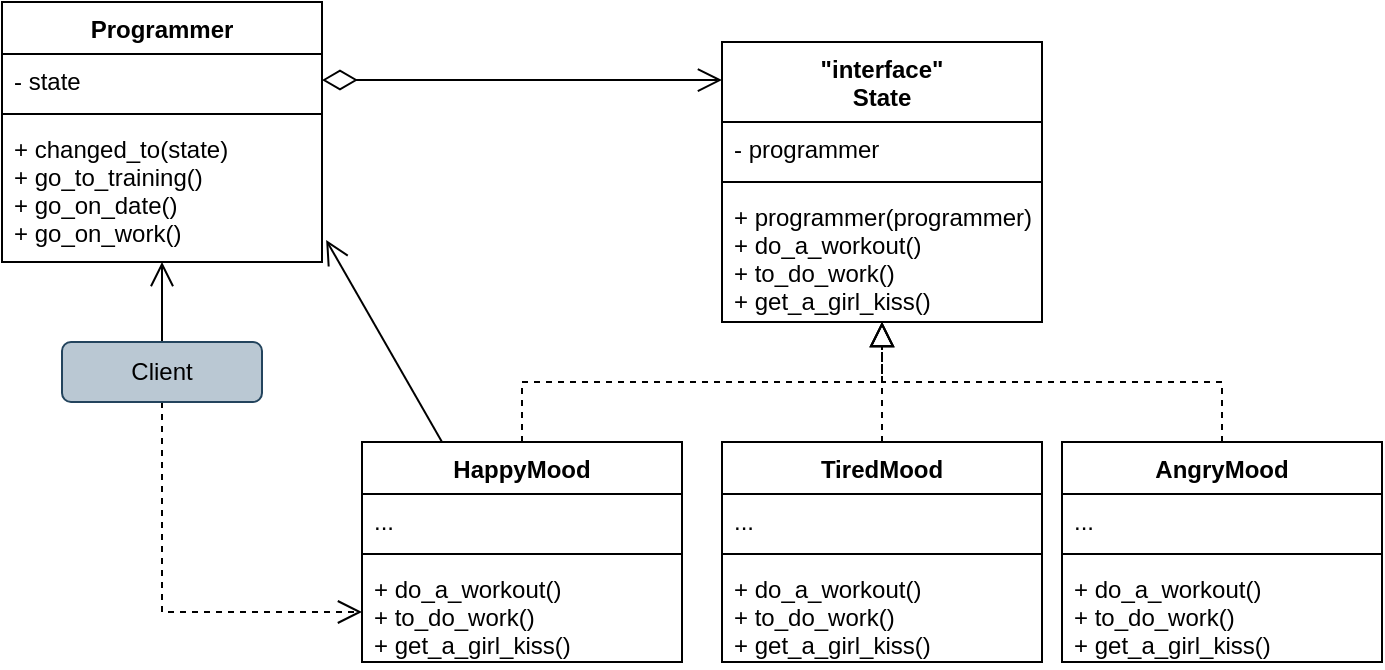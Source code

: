 <mxfile version="17.2.1" type="device"><diagram id="C5RBs43oDa-KdzZeNtuy" name="Page-1"><mxGraphModel dx="1102" dy="865" grid="1" gridSize="10" guides="1" tooltips="1" connect="1" arrows="1" fold="1" page="1" pageScale="1" pageWidth="827" pageHeight="1169" math="0" shadow="0"><root><mxCell id="WIyWlLk6GJQsqaUBKTNV-0"/><mxCell id="WIyWlLk6GJQsqaUBKTNV-1" parent="WIyWlLk6GJQsqaUBKTNV-0"/><mxCell id="vCUfyOCjFCfwTUQ_XKrk-0" value="Programmer" style="swimlane;fontStyle=1;align=center;verticalAlign=top;childLayout=stackLayout;horizontal=1;startSize=26;horizontalStack=0;resizeParent=1;resizeParentMax=0;resizeLast=0;collapsible=1;marginBottom=0;" vertex="1" parent="WIyWlLk6GJQsqaUBKTNV-1"><mxGeometry x="120" y="140" width="160" height="130" as="geometry"/></mxCell><mxCell id="vCUfyOCjFCfwTUQ_XKrk-1" value="- state" style="text;strokeColor=none;fillColor=none;align=left;verticalAlign=top;spacingLeft=4;spacingRight=4;overflow=hidden;rotatable=0;points=[[0,0.5],[1,0.5]];portConstraint=eastwest;" vertex="1" parent="vCUfyOCjFCfwTUQ_XKrk-0"><mxGeometry y="26" width="160" height="26" as="geometry"/></mxCell><mxCell id="vCUfyOCjFCfwTUQ_XKrk-2" value="" style="line;strokeWidth=1;fillColor=none;align=left;verticalAlign=middle;spacingTop=-1;spacingLeft=3;spacingRight=3;rotatable=0;labelPosition=right;points=[];portConstraint=eastwest;" vertex="1" parent="vCUfyOCjFCfwTUQ_XKrk-0"><mxGeometry y="52" width="160" height="8" as="geometry"/></mxCell><mxCell id="vCUfyOCjFCfwTUQ_XKrk-3" value="+ changed_to(state)&#10;+ go_to_training()&#10;+ go_on_date()&#10;+ go_on_work()" style="text;strokeColor=none;fillColor=none;align=left;verticalAlign=top;spacingLeft=4;spacingRight=4;overflow=hidden;rotatable=0;points=[[0,0.5],[1,0.5]];portConstraint=eastwest;" vertex="1" parent="vCUfyOCjFCfwTUQ_XKrk-0"><mxGeometry y="60" width="160" height="70" as="geometry"/></mxCell><mxCell id="vCUfyOCjFCfwTUQ_XKrk-8" value="&quot;interface&quot;&#10;State" style="swimlane;fontStyle=1;align=center;verticalAlign=top;childLayout=stackLayout;horizontal=1;startSize=40;horizontalStack=0;resizeParent=1;resizeParentMax=0;resizeLast=0;collapsible=1;marginBottom=0;" vertex="1" parent="WIyWlLk6GJQsqaUBKTNV-1"><mxGeometry x="480" y="160" width="160" height="140" as="geometry"/></mxCell><mxCell id="vCUfyOCjFCfwTUQ_XKrk-9" value="- programmer" style="text;strokeColor=none;fillColor=none;align=left;verticalAlign=top;spacingLeft=4;spacingRight=4;overflow=hidden;rotatable=0;points=[[0,0.5],[1,0.5]];portConstraint=eastwest;" vertex="1" parent="vCUfyOCjFCfwTUQ_XKrk-8"><mxGeometry y="40" width="160" height="26" as="geometry"/></mxCell><mxCell id="vCUfyOCjFCfwTUQ_XKrk-10" value="" style="line;strokeWidth=1;fillColor=none;align=left;verticalAlign=middle;spacingTop=-1;spacingLeft=3;spacingRight=3;rotatable=0;labelPosition=right;points=[];portConstraint=eastwest;" vertex="1" parent="vCUfyOCjFCfwTUQ_XKrk-8"><mxGeometry y="66" width="160" height="8" as="geometry"/></mxCell><mxCell id="vCUfyOCjFCfwTUQ_XKrk-11" value="+ programmer(programmer)&#10;+ do_a_workout()&#10;+ to_do_work()&#10;+ get_a_girl_kiss()" style="text;strokeColor=none;fillColor=none;align=left;verticalAlign=top;spacingLeft=4;spacingRight=4;overflow=hidden;rotatable=0;points=[[0,0.5],[1,0.5]];portConstraint=eastwest;" vertex="1" parent="vCUfyOCjFCfwTUQ_XKrk-8"><mxGeometry y="74" width="160" height="66" as="geometry"/></mxCell><mxCell id="vCUfyOCjFCfwTUQ_XKrk-26" style="edgeStyle=orthogonalEdgeStyle;rounded=0;orthogonalLoop=1;jettySize=auto;html=1;exitX=0.5;exitY=0;exitDx=0;exitDy=0;startArrow=none;startFill=0;endArrow=block;endFill=0;startSize=15;endSize=10;dashed=1;" edge="1" parent="WIyWlLk6GJQsqaUBKTNV-1" source="vCUfyOCjFCfwTUQ_XKrk-12" target="vCUfyOCjFCfwTUQ_XKrk-8"><mxGeometry relative="1" as="geometry"/></mxCell><mxCell id="vCUfyOCjFCfwTUQ_XKrk-12" value="HappyMood" style="swimlane;fontStyle=1;align=center;verticalAlign=top;childLayout=stackLayout;horizontal=1;startSize=26;horizontalStack=0;resizeParent=1;resizeParentMax=0;resizeLast=0;collapsible=1;marginBottom=0;" vertex="1" parent="WIyWlLk6GJQsqaUBKTNV-1"><mxGeometry x="300" y="360" width="160" height="110" as="geometry"/></mxCell><mxCell id="vCUfyOCjFCfwTUQ_XKrk-13" value="..." style="text;strokeColor=none;fillColor=none;align=left;verticalAlign=top;spacingLeft=4;spacingRight=4;overflow=hidden;rotatable=0;points=[[0,0.5],[1,0.5]];portConstraint=eastwest;" vertex="1" parent="vCUfyOCjFCfwTUQ_XKrk-12"><mxGeometry y="26" width="160" height="26" as="geometry"/></mxCell><mxCell id="vCUfyOCjFCfwTUQ_XKrk-14" value="" style="line;strokeWidth=1;fillColor=none;align=left;verticalAlign=middle;spacingTop=-1;spacingLeft=3;spacingRight=3;rotatable=0;labelPosition=right;points=[];portConstraint=eastwest;" vertex="1" parent="vCUfyOCjFCfwTUQ_XKrk-12"><mxGeometry y="52" width="160" height="8" as="geometry"/></mxCell><mxCell id="vCUfyOCjFCfwTUQ_XKrk-15" value="+ do_a_workout()&#10;+ to_do_work()&#10;+ get_a_girl_kiss()" style="text;strokeColor=none;fillColor=none;align=left;verticalAlign=top;spacingLeft=4;spacingRight=4;overflow=hidden;rotatable=0;points=[[0,0.5],[1,0.5]];portConstraint=eastwest;" vertex="1" parent="vCUfyOCjFCfwTUQ_XKrk-12"><mxGeometry y="60" width="160" height="50" as="geometry"/></mxCell><mxCell id="vCUfyOCjFCfwTUQ_XKrk-27" style="edgeStyle=orthogonalEdgeStyle;rounded=0;orthogonalLoop=1;jettySize=auto;html=1;exitX=0.5;exitY=0;exitDx=0;exitDy=0;startArrow=none;startFill=0;endArrow=block;endFill=0;startSize=15;endSize=10;dashed=1;" edge="1" parent="WIyWlLk6GJQsqaUBKTNV-1" source="vCUfyOCjFCfwTUQ_XKrk-16" target="vCUfyOCjFCfwTUQ_XKrk-8"><mxGeometry relative="1" as="geometry"/></mxCell><mxCell id="vCUfyOCjFCfwTUQ_XKrk-16" value="TiredMood" style="swimlane;fontStyle=1;align=center;verticalAlign=top;childLayout=stackLayout;horizontal=1;startSize=26;horizontalStack=0;resizeParent=1;resizeParentMax=0;resizeLast=0;collapsible=1;marginBottom=0;" vertex="1" parent="WIyWlLk6GJQsqaUBKTNV-1"><mxGeometry x="480" y="360" width="160" height="110" as="geometry"/></mxCell><mxCell id="vCUfyOCjFCfwTUQ_XKrk-17" value="..." style="text;strokeColor=none;fillColor=none;align=left;verticalAlign=top;spacingLeft=4;spacingRight=4;overflow=hidden;rotatable=0;points=[[0,0.5],[1,0.5]];portConstraint=eastwest;" vertex="1" parent="vCUfyOCjFCfwTUQ_XKrk-16"><mxGeometry y="26" width="160" height="26" as="geometry"/></mxCell><mxCell id="vCUfyOCjFCfwTUQ_XKrk-18" value="" style="line;strokeWidth=1;fillColor=none;align=left;verticalAlign=middle;spacingTop=-1;spacingLeft=3;spacingRight=3;rotatable=0;labelPosition=right;points=[];portConstraint=eastwest;" vertex="1" parent="vCUfyOCjFCfwTUQ_XKrk-16"><mxGeometry y="52" width="160" height="8" as="geometry"/></mxCell><mxCell id="vCUfyOCjFCfwTUQ_XKrk-19" value="+ do_a_workout()&#10;+ to_do_work()&#10;+ get_a_girl_kiss()" style="text;strokeColor=none;fillColor=none;align=left;verticalAlign=top;spacingLeft=4;spacingRight=4;overflow=hidden;rotatable=0;points=[[0,0.5],[1,0.5]];portConstraint=eastwest;" vertex="1" parent="vCUfyOCjFCfwTUQ_XKrk-16"><mxGeometry y="60" width="160" height="50" as="geometry"/></mxCell><mxCell id="vCUfyOCjFCfwTUQ_XKrk-28" style="edgeStyle=orthogonalEdgeStyle;rounded=0;orthogonalLoop=1;jettySize=auto;html=1;exitX=0.5;exitY=0;exitDx=0;exitDy=0;startArrow=none;startFill=0;endArrow=block;endFill=0;startSize=15;endSize=10;dashed=1;" edge="1" parent="WIyWlLk6GJQsqaUBKTNV-1" source="vCUfyOCjFCfwTUQ_XKrk-20" target="vCUfyOCjFCfwTUQ_XKrk-8"><mxGeometry relative="1" as="geometry"/></mxCell><mxCell id="vCUfyOCjFCfwTUQ_XKrk-20" value="AngryMood" style="swimlane;fontStyle=1;align=center;verticalAlign=top;childLayout=stackLayout;horizontal=1;startSize=26;horizontalStack=0;resizeParent=1;resizeParentMax=0;resizeLast=0;collapsible=1;marginBottom=0;" vertex="1" parent="WIyWlLk6GJQsqaUBKTNV-1"><mxGeometry x="650" y="360" width="160" height="110" as="geometry"/></mxCell><mxCell id="vCUfyOCjFCfwTUQ_XKrk-21" value="..." style="text;strokeColor=none;fillColor=none;align=left;verticalAlign=top;spacingLeft=4;spacingRight=4;overflow=hidden;rotatable=0;points=[[0,0.5],[1,0.5]];portConstraint=eastwest;" vertex="1" parent="vCUfyOCjFCfwTUQ_XKrk-20"><mxGeometry y="26" width="160" height="26" as="geometry"/></mxCell><mxCell id="vCUfyOCjFCfwTUQ_XKrk-22" value="" style="line;strokeWidth=1;fillColor=none;align=left;verticalAlign=middle;spacingTop=-1;spacingLeft=3;spacingRight=3;rotatable=0;labelPosition=right;points=[];portConstraint=eastwest;" vertex="1" parent="vCUfyOCjFCfwTUQ_XKrk-20"><mxGeometry y="52" width="160" height="8" as="geometry"/></mxCell><mxCell id="vCUfyOCjFCfwTUQ_XKrk-23" value="+ do_a_workout()&#10;+ to_do_work()&#10;+ get_a_girl_kiss()" style="text;strokeColor=none;fillColor=none;align=left;verticalAlign=top;spacingLeft=4;spacingRight=4;overflow=hidden;rotatable=0;points=[[0,0.5],[1,0.5]];portConstraint=eastwest;" vertex="1" parent="vCUfyOCjFCfwTUQ_XKrk-20"><mxGeometry y="60" width="160" height="50" as="geometry"/></mxCell><mxCell id="vCUfyOCjFCfwTUQ_XKrk-29" style="edgeStyle=orthogonalEdgeStyle;rounded=0;orthogonalLoop=1;jettySize=auto;html=1;exitX=0.5;exitY=0;exitDx=0;exitDy=0;startArrow=none;startFill=0;endArrow=open;endFill=0;startSize=15;endSize=10;" edge="1" parent="WIyWlLk6GJQsqaUBKTNV-1" source="vCUfyOCjFCfwTUQ_XKrk-24" target="vCUfyOCjFCfwTUQ_XKrk-0"><mxGeometry relative="1" as="geometry"/></mxCell><mxCell id="vCUfyOCjFCfwTUQ_XKrk-30" style="edgeStyle=orthogonalEdgeStyle;rounded=0;orthogonalLoop=1;jettySize=auto;html=1;exitX=0.5;exitY=1;exitDx=0;exitDy=0;startArrow=none;startFill=0;endArrow=open;endFill=0;startSize=15;endSize=10;dashed=1;" edge="1" parent="WIyWlLk6GJQsqaUBKTNV-1" source="vCUfyOCjFCfwTUQ_XKrk-24" target="vCUfyOCjFCfwTUQ_XKrk-15"><mxGeometry relative="1" as="geometry"/></mxCell><mxCell id="vCUfyOCjFCfwTUQ_XKrk-24" value="Client" style="rounded=1;whiteSpace=wrap;html=1;fillColor=#bac8d3;strokeColor=#23445d;" vertex="1" parent="WIyWlLk6GJQsqaUBKTNV-1"><mxGeometry x="150" y="310" width="100" height="30" as="geometry"/></mxCell><mxCell id="vCUfyOCjFCfwTUQ_XKrk-25" style="edgeStyle=orthogonalEdgeStyle;rounded=0;orthogonalLoop=1;jettySize=auto;html=1;exitX=1;exitY=0.5;exitDx=0;exitDy=0;entryX=0;entryY=0.136;entryDx=0;entryDy=0;entryPerimeter=0;startArrow=diamondThin;startFill=0;startSize=15;endSize=10;endArrow=open;endFill=0;" edge="1" parent="WIyWlLk6GJQsqaUBKTNV-1" source="vCUfyOCjFCfwTUQ_XKrk-1" target="vCUfyOCjFCfwTUQ_XKrk-8"><mxGeometry relative="1" as="geometry"/></mxCell><mxCell id="vCUfyOCjFCfwTUQ_XKrk-31" value="" style="endArrow=open;html=1;rounded=0;startSize=15;endSize=10;entryX=1.013;entryY=0.843;entryDx=0;entryDy=0;entryPerimeter=0;exitX=0.25;exitY=0;exitDx=0;exitDy=0;endFill=0;" edge="1" parent="WIyWlLk6GJQsqaUBKTNV-1" source="vCUfyOCjFCfwTUQ_XKrk-12" target="vCUfyOCjFCfwTUQ_XKrk-3"><mxGeometry width="50" height="50" relative="1" as="geometry"><mxPoint x="390" y="360" as="sourcePoint"/><mxPoint x="440" y="310" as="targetPoint"/></mxGeometry></mxCell></root></mxGraphModel></diagram></mxfile>